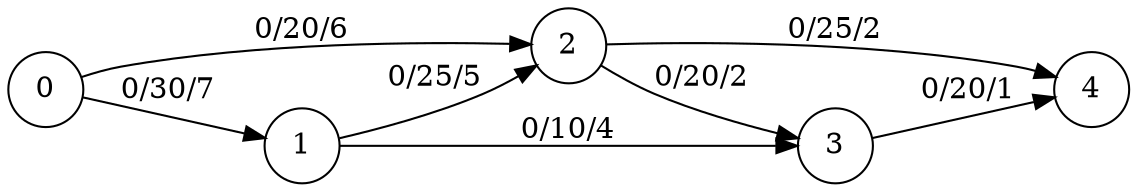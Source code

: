 digraph finite_state_machine {
  	rankdir=LR;
 	size="8,5";
  	node [shape = circle];
  	  	3 -> 4 [ label = "0/20/1" ];
  	  	2 -> 4 [ label = "0/25/2" ];
  	  	2 -> 3 [ label = "0/20/2" ];
  	  	1 -> 2 [ label = "0/25/5" ];
  	  	1 -> 3 [ label = "0/10/4" ];
  	  	0 -> 2 [ label = "0/20/6" ];
  	  	0 -> 1 [ label = "0/30/7" ];
}